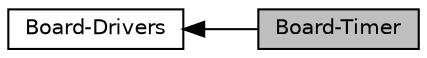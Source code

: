 digraph "Board-Timer"
{
  edge [fontname="Helvetica",fontsize="10",labelfontname="Helvetica",labelfontsize="10"];
  node [fontname="Helvetica",fontsize="10",shape=record];
  rankdir=LR;
  Node1 [label="Board-Drivers",height=0.2,width=0.4,color="black", fillcolor="white", style="filled",URL="$group__Board-Drivers.html"];
  Node0 [label="Board-Timer",height=0.2,width=0.4,color="black", fillcolor="grey75", style="filled", fontcolor="black"];
  Node1->Node0 [shape=plaintext, dir="back", style="solid"];
}
